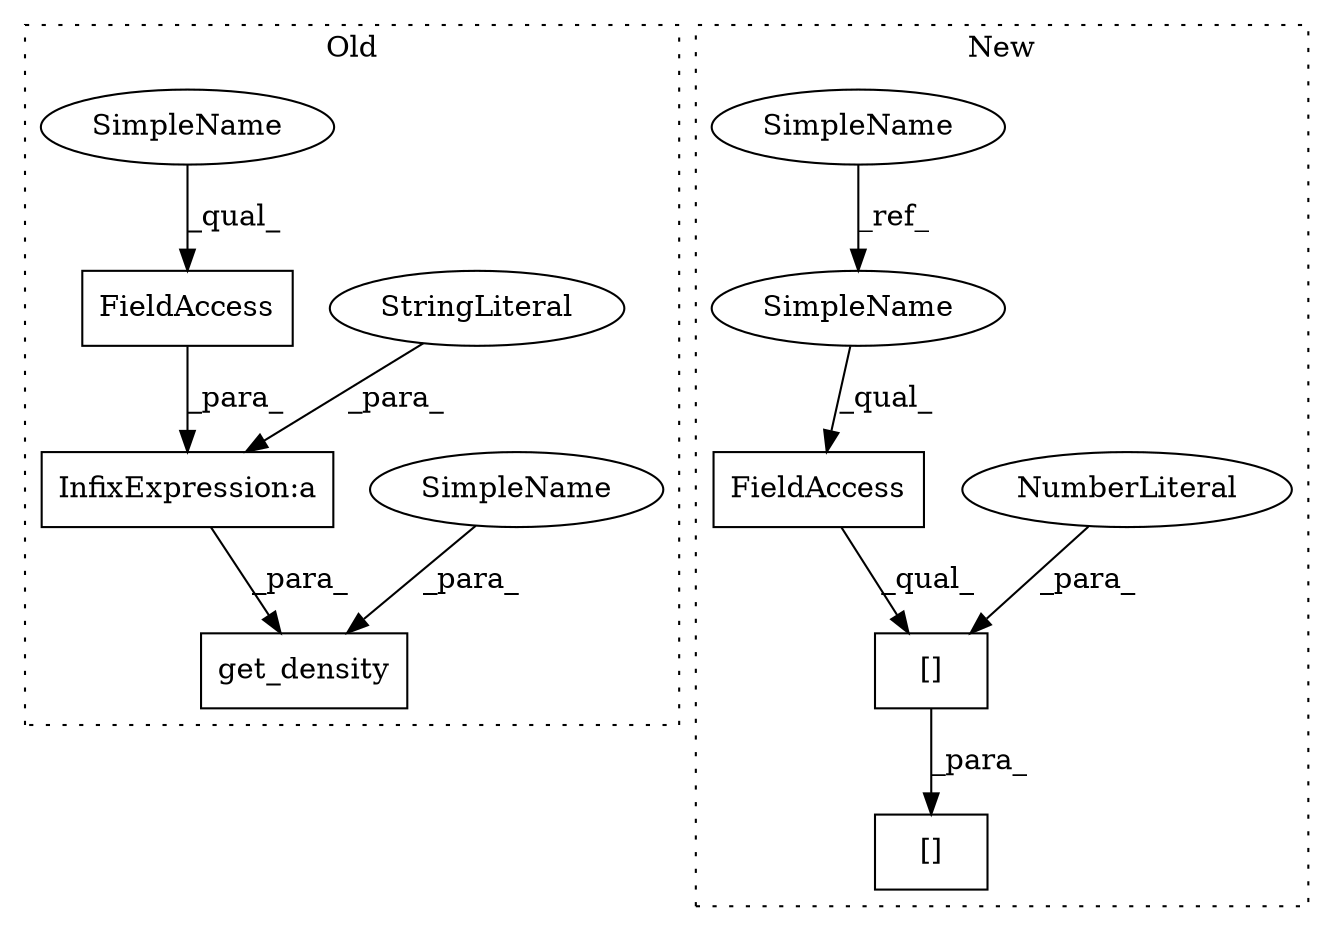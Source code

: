 digraph G {
subgraph cluster0 {
1 [label="get_density" a="32" s="1636,1712" l="12,1" shape="box"];
3 [label="InfixExpression:a" a="27" s="1678" l="3" shape="box"];
6 [label="FieldAccess" a="22" s="1681" l="7" shape="box"];
9 [label="StringLiteral" a="45" s="1670" l="8" shape="ellipse"];
11 [label="SimpleName" a="42" s="1697" l="4" shape="ellipse"];
12 [label="SimpleName" a="42" s="1681" l="4" shape="ellipse"];
label = "Old";
style="dotted";
}
subgraph cluster1 {
2 [label="[]" a="2" s="1655,1667" l="11,1" shape="box"];
4 [label="NumberLiteral" a="34" s="1666" l="1" shape="ellipse"];
5 [label="[]" a="2" s="1644,1668" l="11,1" shape="box"];
7 [label="FieldAccess" a="22" s="1655" l="10" shape="box"];
8 [label="SimpleName" a="42" s="1619" l="4" shape="ellipse"];
10 [label="SimpleName" a="42" s="1655" l="4" shape="ellipse"];
label = "New";
style="dotted";
}
2 -> 5 [label="_para_"];
3 -> 1 [label="_para_"];
4 -> 2 [label="_para_"];
6 -> 3 [label="_para_"];
7 -> 2 [label="_qual_"];
8 -> 10 [label="_ref_"];
9 -> 3 [label="_para_"];
10 -> 7 [label="_qual_"];
11 -> 1 [label="_para_"];
12 -> 6 [label="_qual_"];
}